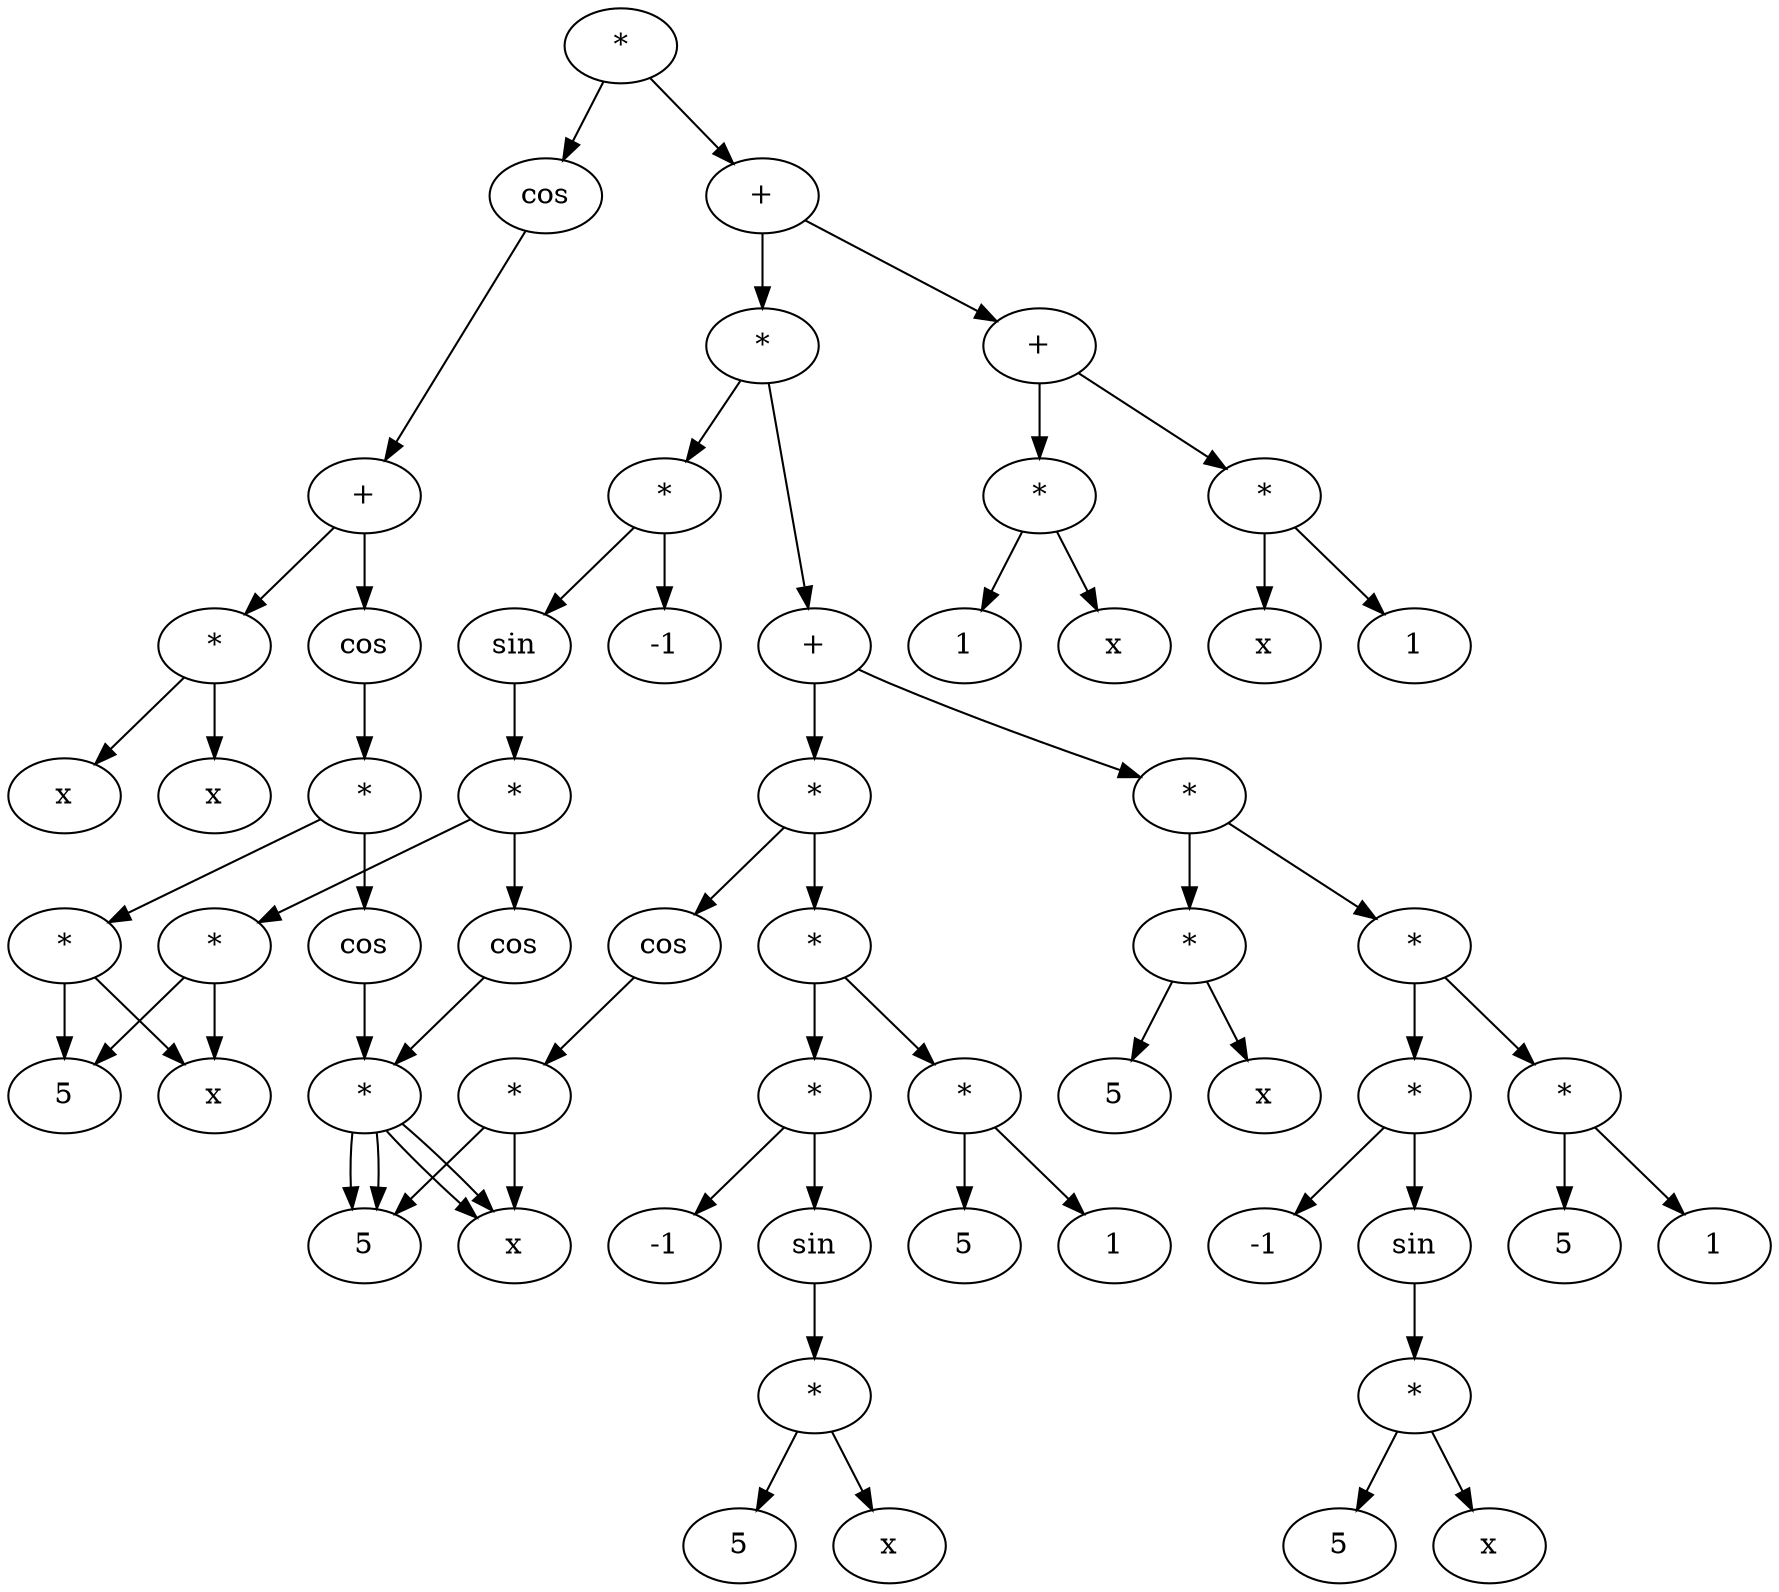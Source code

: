 digraph G {
node94819019499712 [label = "*"];
node94819019499808 [label = "cos"]
node94819019499712 -> node94819019499808;
node94819019499904 [label = "+"]
node94819019499808 -> node94819019499904;
node94819019500000 [label = "*"]
node94819019499904 -> node94819019500000;
node94819019494416 [label = "x"]
node94819019500000 -> node94819019494416;
node94819019494512 [label = "x"]
node94819019500000 -> node94819019494512;
node94819019500192 [label = "cos"]
node94819019499904 -> node94819019500192;
node94819019495376 [label = "*"]
node94819019500192 -> node94819019495376;
node94819019494896 [label = "*"]
node94819019495376 -> node94819019494896;
node94819019494704 [label = "5"]
node94819019494896 -> node94819019494704;
node94819019494800 [label = "x"]
node94819019494896 -> node94819019494800;
node94819019495280 [label = "cos"]
node94819019495376 -> node94819019495280;
node94819019495184 [label = "*"]
node94819019495280 -> node94819019495184;
node94819019494992 [label = "5"]
node94819019495184 -> node94819019494992;
node94819019495088 [label = "x"]
node94819019495184 -> node94819019495088;
node94819019500288 [label = "+"]
node94819019499712 -> node94819019500288;
node94819019500384 [label = "+"]
node94819019500288 -> node94819019500384;
node94819019496352 [label = "*"]
node94819019500384 -> node94819019496352;
node94819019496928 [label = "1"]
node94819019496352 -> node94819019496928;
node94819019497024 [label = "x"]
node94819019496352 -> node94819019497024;
node94819019496832 [label = "*"]
node94819019500384 -> node94819019496832;
node94819019496640 [label = "x"]
node94819019496832 -> node94819019496640;
node94819019496736 [label = "1"]
node94819019496832 -> node94819019496736;
node94819019496544 [label = "*"]
node94819019500288 -> node94819019496544;
node94819019496448 [label = "*"]
node94819019496544 -> node94819019496448;
node94819019497408 [label = "-1"]
node94819019496448 -> node94819019497408;
node94819019497120 [label = "sin"]
node94819019496448 -> node94819019497120;
node94819019497792 [label = "*"]
node94819019497120 -> node94819019497792;
node94819019497600 [label = "*"]
node94819019497792 -> node94819019497600;
node94819019494704 [label = "5"]
node94819019497600 -> node94819019494704;
node94819019494800 [label = "x"]
node94819019497600 -> node94819019494800;
node94819019497504 [label = "cos"]
node94819019497792 -> node94819019497504;
node94819019495184 [label = "*"]
node94819019497504 -> node94819019495184;
node94819019494992 [label = "5"]
node94819019495184 -> node94819019494992;
node94819019495088 [label = "x"]
node94819019495184 -> node94819019495088;
node94819019497312 [label = "+"]
node94819019496544 -> node94819019497312;
node94819019497696 [label = "*"]
node94819019497312 -> node94819019497696;
node94819019498656 [label = "*"]
node94819019497696 -> node94819019498656;
node94819019498560 [label = "*"]
node94819019498656 -> node94819019498560;
node94819019498176 [label = "-1"]
node94819019498560 -> node94819019498176;
node94819019498464 [label = "sin"]
node94819019498560 -> node94819019498464;
node94819019498368 [label = "*"]
node94819019498464 -> node94819019498368;
node94819019498752 [label = "5"]
node94819019498368 -> node94819019498752;
node94819019498272 [label = "x"]
node94819019498368 -> node94819019498272;
node94819019498848 [label = "*"]
node94819019498656 -> node94819019498848;
node94819019499328 [label = "5"]
node94819019498848 -> node94819019499328;
node94819019499232 [label = "1"]
node94819019498848 -> node94819019499232;
node94819019497216 [label = "cos"]
node94819019497696 -> node94819019497216;
node94819019497888 [label = "*"]
node94819019497216 -> node94819019497888;
node94819019494992 [label = "5"]
node94819019497888 -> node94819019494992;
node94819019495088 [label = "x"]
node94819019497888 -> node94819019495088;
node94819019499136 [label = "*"]
node94819019497312 -> node94819019499136;
node94819019498080 [label = "*"]
node94819019499136 -> node94819019498080;
node94819019497984 [label = "5"]
node94819019498080 -> node94819019497984;
node94819019499040 [label = "x"]
node94819019498080 -> node94819019499040;
node94819019498944 [label = "*"]
node94819019499136 -> node94819019498944;
node94819019499424 [label = "*"]
node94819019498944 -> node94819019499424;
node94819019500576 [label = "-1"]
node94819019499424 -> node94819019500576;
node94819019500096 [label = "sin"]
node94819019499424 -> node94819019500096;
node94819019499616 [label = "*"]
node94819019500096 -> node94819019499616;
node94819019499520 [label = "5"]
node94819019499616 -> node94819019499520;
node94819019500480 [label = "x"]
node94819019499616 -> node94819019500480;
node94819019500672 [label = "*"]
node94819019498944 -> node94819019500672;
node94819019500768 [label = "5"]
node94819019500672 -> node94819019500768;
node94819019500864 [label = "1"]
node94819019500672 -> node94819019500864;

}